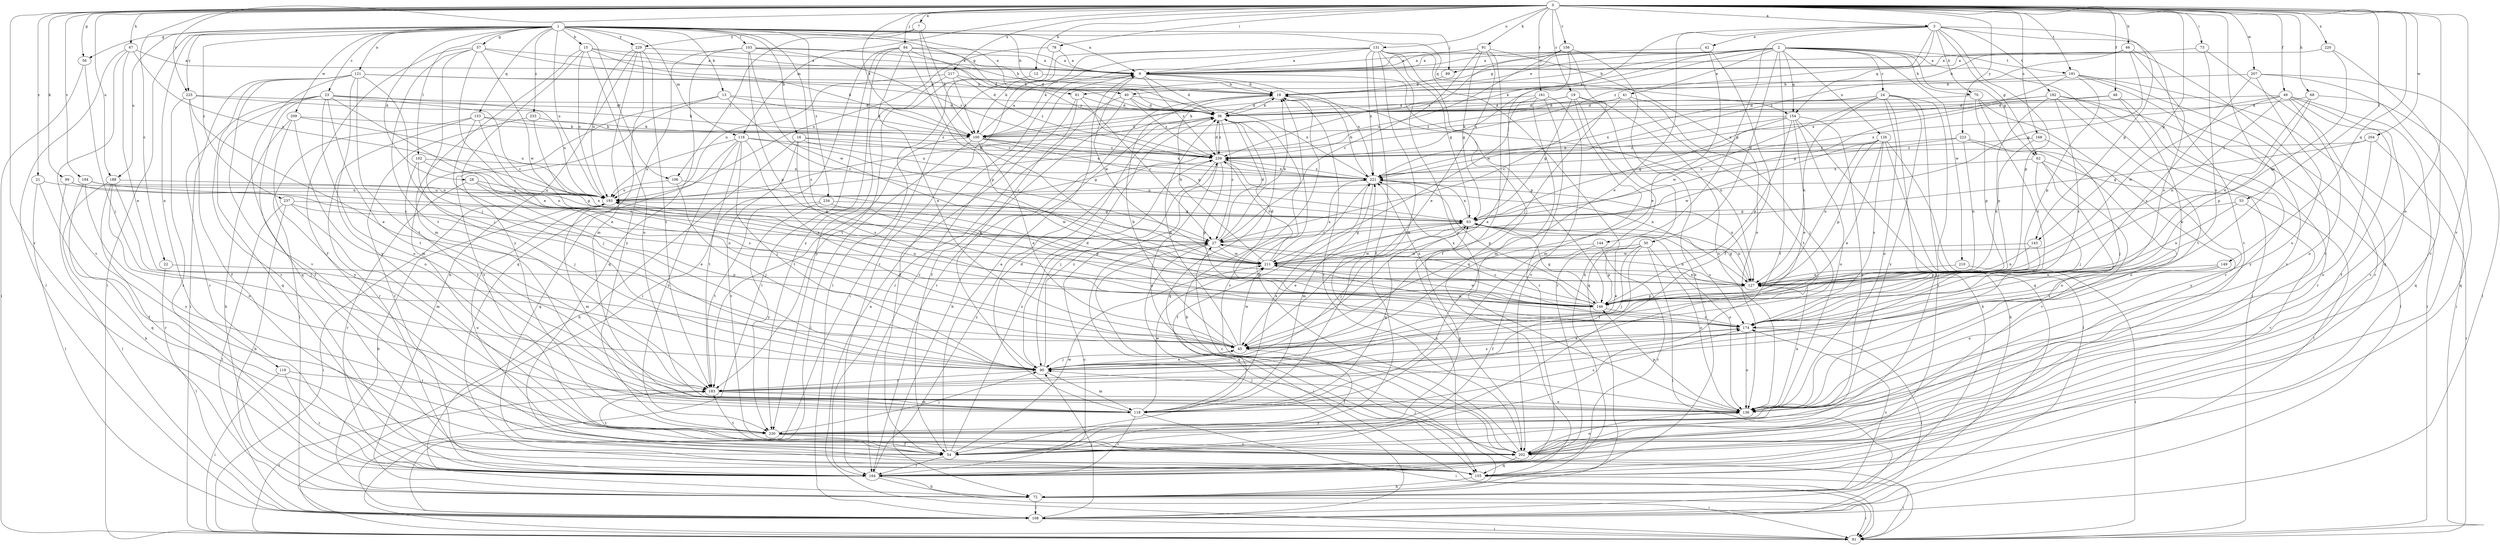 strict digraph  {
0;
1;
2;
3;
7;
9;
12;
13;
15;
16;
18;
19;
21;
22;
23;
24;
27;
28;
30;
36;
40;
41;
42;
45;
48;
49;
53;
54;
56;
57;
61;
62;
63;
66;
67;
68;
70;
72;
73;
78;
81;
84;
89;
90;
91;
99;
100;
102;
103;
106;
108;
116;
118;
119;
121;
126;
127;
131;
136;
143;
144;
146;
149;
153;
154;
155;
156;
161;
164;
168;
174;
181;
182;
183;
188;
193;
194;
202;
204;
207;
209;
210;
211;
217;
220;
221;
223;
225;
229;
230;
233;
234;
237;
239;
0 -> 3  [label=a];
0 -> 7  [label=a];
0 -> 12  [label=b];
0 -> 19  [label=c];
0 -> 21  [label=c];
0 -> 22  [label=c];
0 -> 48  [label=f];
0 -> 49  [label=f];
0 -> 53  [label=f];
0 -> 56  [label=g];
0 -> 66  [label=h];
0 -> 67  [label=h];
0 -> 68  [label=h];
0 -> 73  [label=i];
0 -> 78  [label=i];
0 -> 84  [label=j];
0 -> 91  [label=k];
0 -> 99  [label=k];
0 -> 100  [label=k];
0 -> 116  [label=m];
0 -> 131  [label=o];
0 -> 136  [label=o];
0 -> 143  [label=p];
0 -> 149  [label=q];
0 -> 156  [label=r];
0 -> 161  [label=r];
0 -> 164  [label=r];
0 -> 168  [label=s];
0 -> 174  [label=s];
0 -> 181  [label=t];
0 -> 188  [label=u];
0 -> 194  [label=v];
0 -> 202  [label=v];
0 -> 204  [label=w];
0 -> 207  [label=w];
0 -> 217  [label=x];
0 -> 220  [label=x];
0 -> 223  [label=y];
0 -> 225  [label=y];
1 -> 9  [label=a];
1 -> 13  [label=b];
1 -> 15  [label=b];
1 -> 16  [label=b];
1 -> 18  [label=b];
1 -> 23  [label=c];
1 -> 28  [label=d];
1 -> 40  [label=e];
1 -> 56  [label=g];
1 -> 57  [label=g];
1 -> 61  [label=g];
1 -> 81  [label=i];
1 -> 89  [label=j];
1 -> 102  [label=l];
1 -> 103  [label=l];
1 -> 106  [label=l];
1 -> 116  [label=m];
1 -> 119  [label=n];
1 -> 121  [label=n];
1 -> 153  [label=q];
1 -> 154  [label=q];
1 -> 174  [label=s];
1 -> 188  [label=u];
1 -> 193  [label=u];
1 -> 209  [label=w];
1 -> 225  [label=y];
1 -> 229  [label=y];
1 -> 233  [label=z];
1 -> 234  [label=z];
1 -> 237  [label=z];
2 -> 9  [label=a];
2 -> 18  [label=b];
2 -> 24  [label=c];
2 -> 30  [label=d];
2 -> 40  [label=e];
2 -> 41  [label=e];
2 -> 54  [label=f];
2 -> 61  [label=g];
2 -> 62  [label=g];
2 -> 70  [label=h];
2 -> 81  [label=i];
2 -> 89  [label=j];
2 -> 100  [label=k];
2 -> 126  [label=n];
2 -> 154  [label=q];
2 -> 181  [label=t];
2 -> 193  [label=u];
2 -> 210  [label=w];
3 -> 42  [label=e];
3 -> 45  [label=e];
3 -> 62  [label=g];
3 -> 70  [label=h];
3 -> 100  [label=k];
3 -> 143  [label=p];
3 -> 144  [label=p];
3 -> 146  [label=p];
3 -> 154  [label=q];
3 -> 182  [label=t];
3 -> 202  [label=v];
3 -> 239  [label=z];
7 -> 100  [label=k];
7 -> 106  [label=l];
7 -> 211  [label=w];
7 -> 229  [label=y];
9 -> 18  [label=b];
9 -> 36  [label=d];
9 -> 146  [label=p];
9 -> 164  [label=r];
9 -> 211  [label=w];
9 -> 221  [label=x];
9 -> 239  [label=z];
12 -> 18  [label=b];
12 -> 183  [label=t];
13 -> 27  [label=c];
13 -> 36  [label=d];
13 -> 100  [label=k];
13 -> 118  [label=m];
13 -> 202  [label=v];
15 -> 9  [label=a];
15 -> 36  [label=d];
15 -> 100  [label=k];
15 -> 118  [label=m];
15 -> 136  [label=o];
15 -> 193  [label=u];
15 -> 230  [label=y];
16 -> 63  [label=g];
16 -> 72  [label=h];
16 -> 174  [label=s];
16 -> 202  [label=v];
16 -> 221  [label=x];
16 -> 239  [label=z];
18 -> 36  [label=d];
18 -> 127  [label=n];
18 -> 164  [label=r];
18 -> 202  [label=v];
19 -> 36  [label=d];
19 -> 63  [label=g];
19 -> 100  [label=k];
19 -> 118  [label=m];
19 -> 136  [label=o];
19 -> 155  [label=q];
19 -> 164  [label=r];
21 -> 54  [label=f];
21 -> 108  [label=l];
21 -> 193  [label=u];
22 -> 108  [label=l];
22 -> 127  [label=n];
23 -> 27  [label=c];
23 -> 36  [label=d];
23 -> 45  [label=e];
23 -> 54  [label=f];
23 -> 136  [label=o];
23 -> 155  [label=q];
23 -> 164  [label=r];
23 -> 183  [label=t];
23 -> 193  [label=u];
24 -> 36  [label=d];
24 -> 54  [label=f];
24 -> 127  [label=n];
24 -> 136  [label=o];
24 -> 155  [label=q];
24 -> 164  [label=r];
24 -> 211  [label=w];
24 -> 221  [label=x];
24 -> 230  [label=y];
27 -> 18  [label=b];
27 -> 36  [label=d];
27 -> 63  [label=g];
27 -> 81  [label=i];
27 -> 108  [label=l];
27 -> 127  [label=n];
27 -> 155  [label=q];
27 -> 211  [label=w];
28 -> 45  [label=e];
28 -> 63  [label=g];
28 -> 164  [label=r];
28 -> 193  [label=u];
30 -> 45  [label=e];
30 -> 90  [label=j];
30 -> 108  [label=l];
30 -> 136  [label=o];
30 -> 146  [label=p];
30 -> 183  [label=t];
30 -> 211  [label=w];
36 -> 18  [label=b];
36 -> 27  [label=c];
36 -> 72  [label=h];
36 -> 100  [label=k];
36 -> 155  [label=q];
36 -> 193  [label=u];
36 -> 202  [label=v];
36 -> 239  [label=z];
40 -> 36  [label=d];
40 -> 54  [label=f];
40 -> 164  [label=r];
40 -> 221  [label=x];
40 -> 239  [label=z];
41 -> 27  [label=c];
41 -> 36  [label=d];
41 -> 90  [label=j];
41 -> 183  [label=t];
41 -> 239  [label=z];
42 -> 9  [label=a];
42 -> 45  [label=e];
42 -> 54  [label=f];
45 -> 18  [label=b];
45 -> 36  [label=d];
45 -> 54  [label=f];
45 -> 90  [label=j];
45 -> 211  [label=w];
48 -> 36  [label=d];
48 -> 45  [label=e];
48 -> 63  [label=g];
48 -> 230  [label=y];
49 -> 36  [label=d];
49 -> 54  [label=f];
49 -> 127  [label=n];
49 -> 136  [label=o];
49 -> 155  [label=q];
49 -> 202  [label=v];
49 -> 211  [label=w];
49 -> 221  [label=x];
53 -> 63  [label=g];
53 -> 127  [label=n];
53 -> 202  [label=v];
54 -> 9  [label=a];
54 -> 164  [label=r];
54 -> 183  [label=t];
54 -> 193  [label=u];
54 -> 211  [label=w];
54 -> 239  [label=z];
56 -> 81  [label=i];
56 -> 90  [label=j];
57 -> 9  [label=a];
57 -> 36  [label=d];
57 -> 45  [label=e];
57 -> 54  [label=f];
57 -> 90  [label=j];
57 -> 183  [label=t];
57 -> 211  [label=w];
61 -> 27  [label=c];
61 -> 36  [label=d];
61 -> 54  [label=f];
61 -> 90  [label=j];
62 -> 90  [label=j];
62 -> 108  [label=l];
62 -> 136  [label=o];
62 -> 202  [label=v];
62 -> 221  [label=x];
63 -> 27  [label=c];
63 -> 45  [label=e];
63 -> 90  [label=j];
63 -> 127  [label=n];
63 -> 136  [label=o];
63 -> 174  [label=s];
63 -> 221  [label=x];
66 -> 9  [label=a];
66 -> 18  [label=b];
66 -> 63  [label=g];
66 -> 174  [label=s];
66 -> 202  [label=v];
66 -> 239  [label=z];
67 -> 9  [label=a];
67 -> 45  [label=e];
67 -> 108  [label=l];
67 -> 193  [label=u];
67 -> 202  [label=v];
68 -> 36  [label=d];
68 -> 127  [label=n];
68 -> 146  [label=p];
68 -> 155  [label=q];
70 -> 36  [label=d];
70 -> 146  [label=p];
70 -> 174  [label=s];
70 -> 202  [label=v];
72 -> 81  [label=i];
72 -> 108  [label=l];
72 -> 174  [label=s];
72 -> 221  [label=x];
73 -> 9  [label=a];
73 -> 155  [label=q];
73 -> 174  [label=s];
78 -> 9  [label=a];
78 -> 108  [label=l];
78 -> 193  [label=u];
81 -> 9  [label=a];
81 -> 18  [label=b];
81 -> 183  [label=t];
84 -> 9  [label=a];
84 -> 36  [label=d];
84 -> 45  [label=e];
84 -> 81  [label=i];
84 -> 108  [label=l];
84 -> 146  [label=p];
84 -> 230  [label=y];
84 -> 239  [label=z];
89 -> 18  [label=b];
90 -> 36  [label=d];
90 -> 45  [label=e];
90 -> 118  [label=m];
90 -> 174  [label=s];
90 -> 183  [label=t];
90 -> 239  [label=z];
91 -> 9  [label=a];
91 -> 27  [label=c];
91 -> 45  [label=e];
91 -> 54  [label=f];
91 -> 63  [label=g];
91 -> 100  [label=k];
91 -> 136  [label=o];
99 -> 27  [label=c];
99 -> 108  [label=l];
99 -> 193  [label=u];
100 -> 9  [label=a];
100 -> 45  [label=e];
100 -> 63  [label=g];
100 -> 108  [label=l];
100 -> 183  [label=t];
100 -> 221  [label=x];
100 -> 239  [label=z];
102 -> 90  [label=j];
102 -> 174  [label=s];
102 -> 183  [label=t];
102 -> 221  [label=x];
103 -> 9  [label=a];
103 -> 18  [label=b];
103 -> 146  [label=p];
103 -> 155  [label=q];
103 -> 211  [label=w];
103 -> 230  [label=y];
103 -> 239  [label=z];
106 -> 90  [label=j];
106 -> 193  [label=u];
106 -> 211  [label=w];
108 -> 81  [label=i];
108 -> 90  [label=j];
116 -> 27  [label=c];
116 -> 90  [label=j];
116 -> 155  [label=q];
116 -> 174  [label=s];
116 -> 183  [label=t];
116 -> 193  [label=u];
116 -> 230  [label=y];
116 -> 239  [label=z];
118 -> 36  [label=d];
118 -> 63  [label=g];
118 -> 81  [label=i];
118 -> 164  [label=r];
118 -> 174  [label=s];
118 -> 211  [label=w];
118 -> 221  [label=x];
119 -> 81  [label=i];
119 -> 164  [label=r];
119 -> 183  [label=t];
121 -> 18  [label=b];
121 -> 36  [label=d];
121 -> 81  [label=i];
121 -> 90  [label=j];
121 -> 155  [label=q];
121 -> 164  [label=r];
121 -> 183  [label=t];
121 -> 202  [label=v];
121 -> 230  [label=y];
126 -> 45  [label=e];
126 -> 72  [label=h];
126 -> 108  [label=l];
126 -> 127  [label=n];
126 -> 146  [label=p];
126 -> 174  [label=s];
126 -> 211  [label=w];
126 -> 239  [label=z];
127 -> 63  [label=g];
127 -> 146  [label=p];
131 -> 9  [label=a];
131 -> 54  [label=f];
131 -> 63  [label=g];
131 -> 72  [label=h];
131 -> 81  [label=i];
131 -> 100  [label=k];
131 -> 118  [label=m];
131 -> 136  [label=o];
131 -> 155  [label=q];
131 -> 164  [label=r];
131 -> 221  [label=x];
136 -> 127  [label=n];
136 -> 146  [label=p];
136 -> 230  [label=y];
143 -> 127  [label=n];
143 -> 146  [label=p];
143 -> 211  [label=w];
144 -> 54  [label=f];
144 -> 164  [label=r];
144 -> 211  [label=w];
146 -> 27  [label=c];
146 -> 36  [label=d];
146 -> 63  [label=g];
146 -> 174  [label=s];
146 -> 193  [label=u];
146 -> 211  [label=w];
146 -> 221  [label=x];
149 -> 127  [label=n];
149 -> 136  [label=o];
149 -> 174  [label=s];
153 -> 90  [label=j];
153 -> 100  [label=k];
153 -> 108  [label=l];
153 -> 127  [label=n];
153 -> 164  [label=r];
153 -> 239  [label=z];
154 -> 45  [label=e];
154 -> 63  [label=g];
154 -> 72  [label=h];
154 -> 100  [label=k];
154 -> 136  [label=o];
154 -> 146  [label=p];
154 -> 221  [label=x];
154 -> 230  [label=y];
155 -> 72  [label=h];
155 -> 81  [label=i];
156 -> 9  [label=a];
156 -> 72  [label=h];
156 -> 90  [label=j];
156 -> 193  [label=u];
156 -> 211  [label=w];
156 -> 239  [label=z];
161 -> 36  [label=d];
161 -> 45  [label=e];
161 -> 118  [label=m];
161 -> 164  [label=r];
161 -> 202  [label=v];
164 -> 27  [label=c];
164 -> 72  [label=h];
164 -> 81  [label=i];
164 -> 239  [label=z];
168 -> 90  [label=j];
168 -> 127  [label=n];
168 -> 239  [label=z];
174 -> 45  [label=e];
174 -> 108  [label=l];
174 -> 136  [label=o];
174 -> 211  [label=w];
174 -> 221  [label=x];
181 -> 18  [label=b];
181 -> 81  [label=i];
181 -> 146  [label=p];
181 -> 164  [label=r];
181 -> 202  [label=v];
181 -> 221  [label=x];
182 -> 36  [label=d];
182 -> 108  [label=l];
182 -> 146  [label=p];
182 -> 164  [label=r];
182 -> 174  [label=s];
182 -> 183  [label=t];
182 -> 221  [label=x];
183 -> 118  [label=m];
183 -> 136  [label=o];
188 -> 72  [label=h];
188 -> 90  [label=j];
188 -> 136  [label=o];
188 -> 164  [label=r];
188 -> 193  [label=u];
193 -> 63  [label=g];
193 -> 72  [label=h];
193 -> 81  [label=i];
193 -> 118  [label=m];
194 -> 27  [label=c];
194 -> 155  [label=q];
194 -> 193  [label=u];
194 -> 230  [label=y];
202 -> 18  [label=b];
202 -> 27  [label=c];
202 -> 63  [label=g];
202 -> 90  [label=j];
202 -> 136  [label=o];
202 -> 155  [label=q];
202 -> 183  [label=t];
204 -> 63  [label=g];
204 -> 81  [label=i];
204 -> 136  [label=o];
204 -> 239  [label=z];
207 -> 18  [label=b];
207 -> 81  [label=i];
207 -> 108  [label=l];
207 -> 136  [label=o];
207 -> 174  [label=s];
209 -> 72  [label=h];
209 -> 100  [label=k];
209 -> 136  [label=o];
209 -> 193  [label=u];
209 -> 230  [label=y];
210 -> 81  [label=i];
210 -> 127  [label=n];
211 -> 18  [label=b];
211 -> 127  [label=n];
211 -> 193  [label=u];
211 -> 221  [label=x];
211 -> 239  [label=z];
217 -> 18  [label=b];
217 -> 100  [label=k];
217 -> 193  [label=u];
217 -> 230  [label=y];
217 -> 239  [label=z];
220 -> 9  [label=a];
220 -> 127  [label=n];
220 -> 202  [label=v];
221 -> 18  [label=b];
221 -> 54  [label=f];
221 -> 118  [label=m];
221 -> 127  [label=n];
221 -> 146  [label=p];
221 -> 193  [label=u];
221 -> 239  [label=z];
223 -> 127  [label=n];
223 -> 136  [label=o];
223 -> 193  [label=u];
223 -> 230  [label=y];
223 -> 239  [label=z];
225 -> 36  [label=d];
225 -> 45  [label=e];
225 -> 54  [label=f];
225 -> 100  [label=k];
225 -> 164  [label=r];
229 -> 9  [label=a];
229 -> 72  [label=h];
229 -> 118  [label=m];
229 -> 155  [label=q];
229 -> 183  [label=t];
229 -> 193  [label=u];
230 -> 54  [label=f];
230 -> 90  [label=j];
230 -> 202  [label=v];
233 -> 100  [label=k];
233 -> 127  [label=n];
233 -> 164  [label=r];
234 -> 63  [label=g];
234 -> 146  [label=p];
234 -> 183  [label=t];
234 -> 230  [label=y];
237 -> 63  [label=g];
237 -> 72  [label=h];
237 -> 108  [label=l];
237 -> 118  [label=m];
237 -> 127  [label=n];
239 -> 36  [label=d];
239 -> 90  [label=j];
239 -> 127  [label=n];
239 -> 136  [label=o];
239 -> 146  [label=p];
239 -> 221  [label=x];
}
